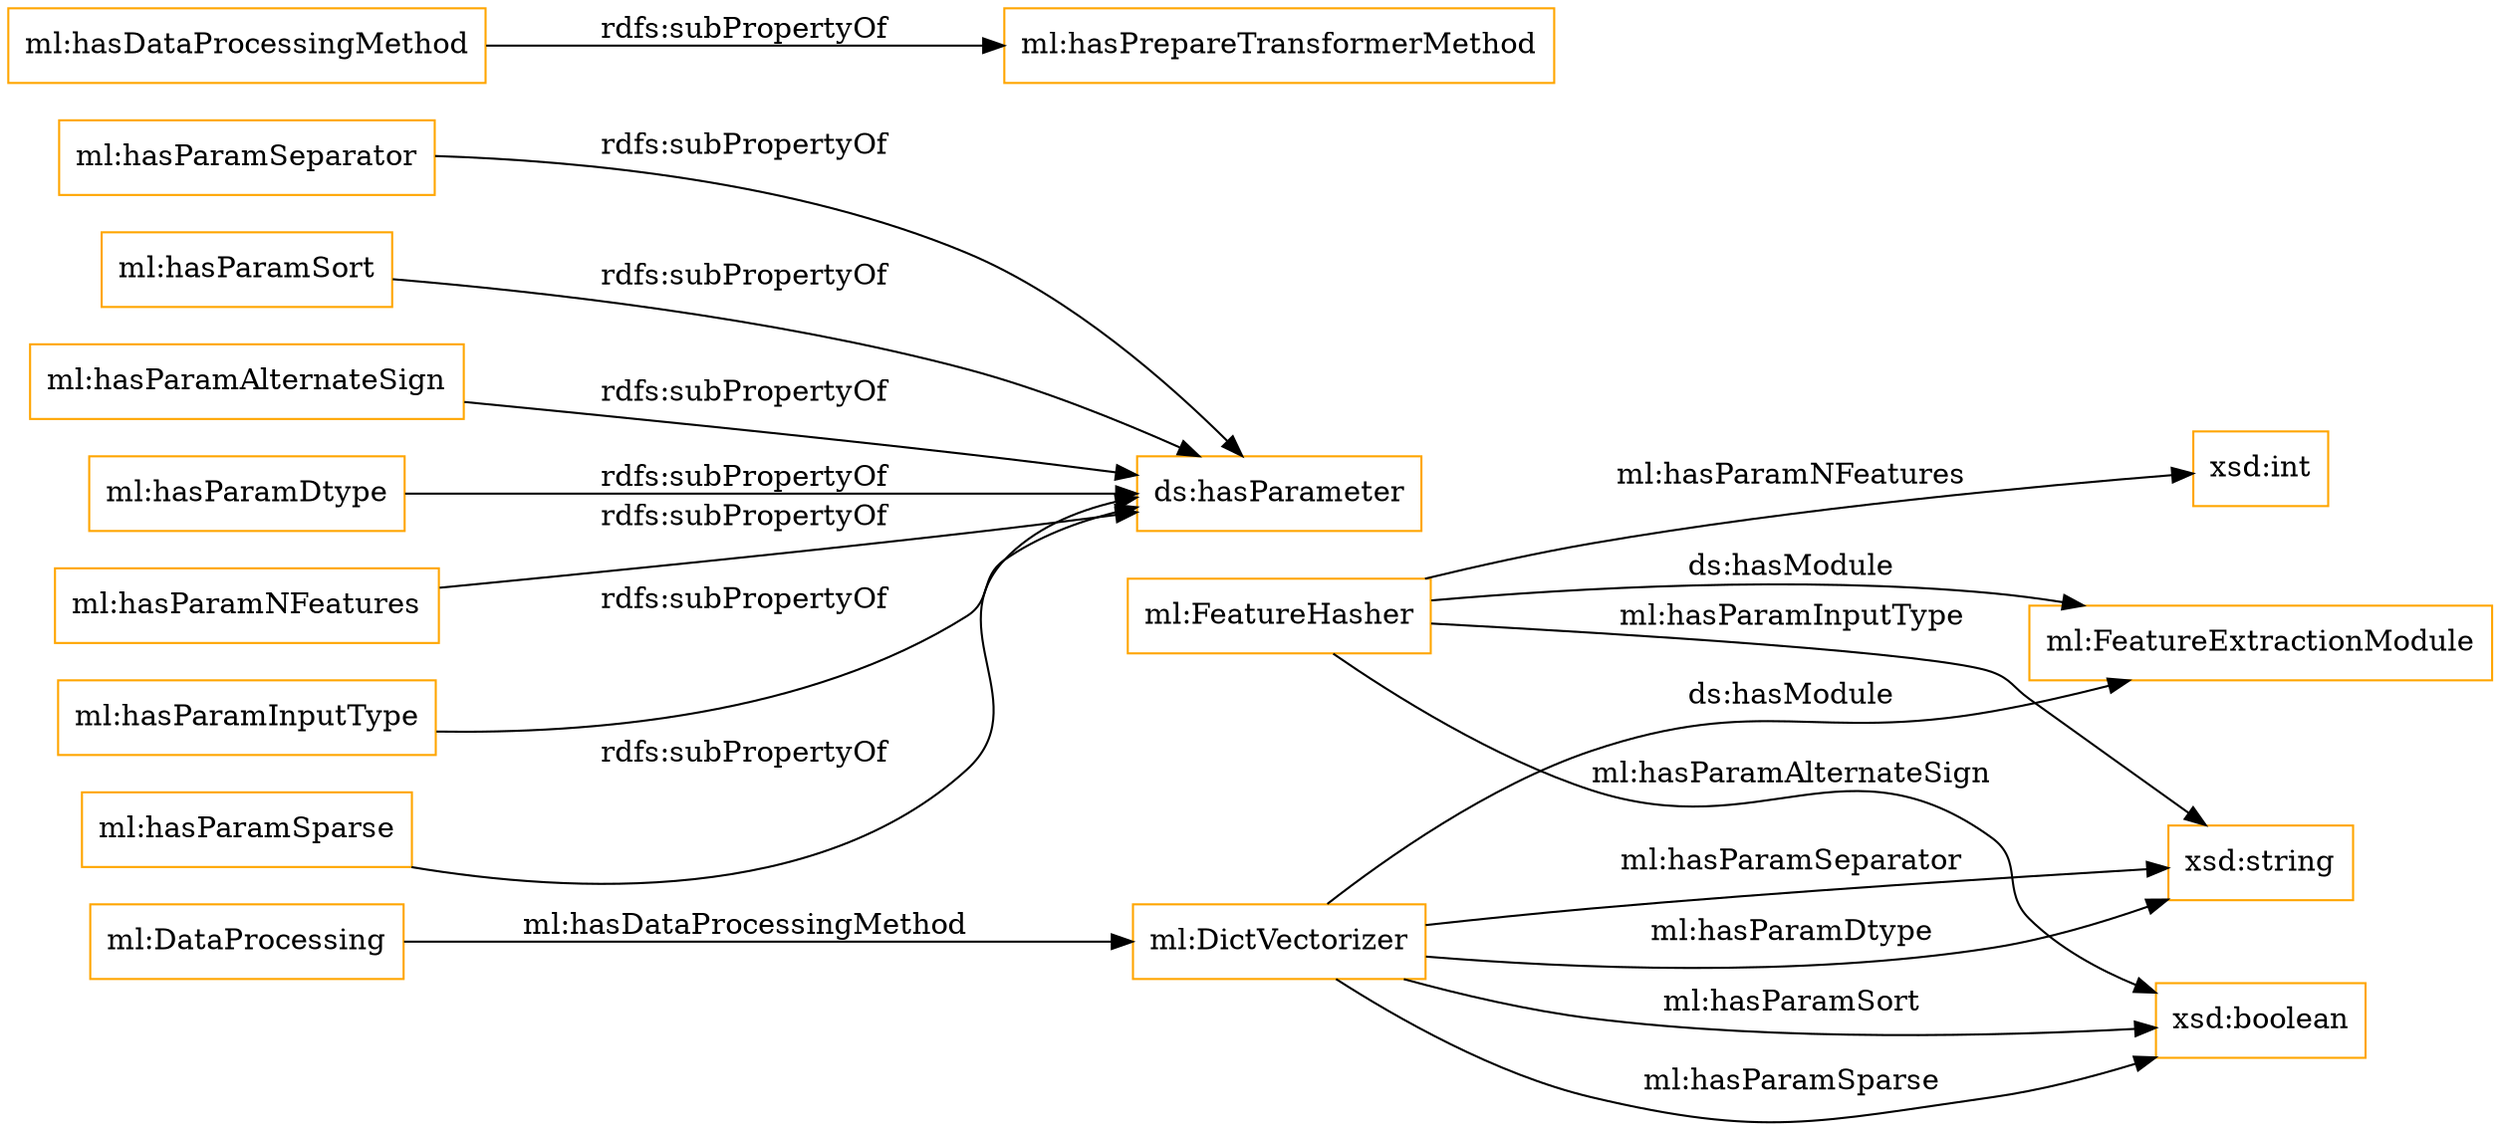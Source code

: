 digraph ar2dtool_diagram { 
rankdir=LR;
size="1501"
node [shape = rectangle, color="orange"]; "ml:FeatureHasher" "ml:DictVectorizer" "ml:FeatureExtractionModule" "ml:DataProcessing" ; /*classes style*/
	"ml:hasParamSeparator" -> "ds:hasParameter" [ label = "rdfs:subPropertyOf" ];
	"ml:FeatureHasher" -> "ml:FeatureExtractionModule" [ label = "ds:hasModule" ];
	"ml:DictVectorizer" -> "ml:FeatureExtractionModule" [ label = "ds:hasModule" ];
	"ml:hasParamSort" -> "ds:hasParameter" [ label = "rdfs:subPropertyOf" ];
	"ml:hasParamAlternateSign" -> "ds:hasParameter" [ label = "rdfs:subPropertyOf" ];
	"ml:hasParamDtype" -> "ds:hasParameter" [ label = "rdfs:subPropertyOf" ];
	"ml:hasParamNFeatures" -> "ds:hasParameter" [ label = "rdfs:subPropertyOf" ];
	"ml:hasParamInputType" -> "ds:hasParameter" [ label = "rdfs:subPropertyOf" ];
	"ml:hasDataProcessingMethod" -> "ml:hasPrepareTransformerMethod" [ label = "rdfs:subPropertyOf" ];
	"ml:hasParamSparse" -> "ds:hasParameter" [ label = "rdfs:subPropertyOf" ];
	"ml:DictVectorizer" -> "xsd:string" [ label = "ml:hasParamSeparator" ];
	"ml:DictVectorizer" -> "xsd:boolean" [ label = "ml:hasParamSparse" ];
	"ml:DictVectorizer" -> "xsd:boolean" [ label = "ml:hasParamSort" ];
	"ml:FeatureHasher" -> "xsd:boolean" [ label = "ml:hasParamAlternateSign" ];
	"ml:FeatureHasher" -> "xsd:string" [ label = "ml:hasParamInputType" ];
	"ml:DictVectorizer" -> "xsd:string" [ label = "ml:hasParamDtype" ];
	"ml:DataProcessing" -> "ml:DictVectorizer" [ label = "ml:hasDataProcessingMethod" ];
	"ml:FeatureHasher" -> "xsd:int" [ label = "ml:hasParamNFeatures" ];

}
